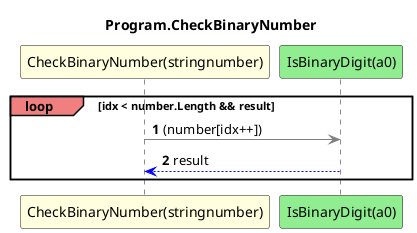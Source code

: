 @startuml Program.CheckBinaryNumber
title Program.CheckBinaryNumber
participant "CheckBinaryNumber(stringnumber)" as CheckBinaryNumber_p0 #LightYellow
participant "IsBinaryDigit(a0)" as IsBinaryDigit_a0 #LightGreen
autonumber
loop#LightCoral idx < number.Length && result
    CheckBinaryNumber_p0 -[#grey]> IsBinaryDigit_a0 : (number[idx++])
    IsBinaryDigit_a0 -[#blue]-> CheckBinaryNumber_p0 : result
end
@enduml
